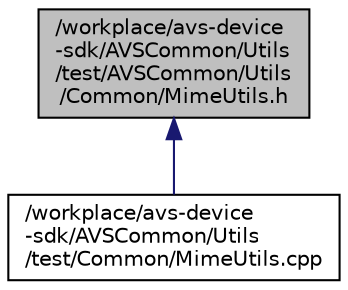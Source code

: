digraph "/workplace/avs-device-sdk/AVSCommon/Utils/test/AVSCommon/Utils/Common/MimeUtils.h"
{
  edge [fontname="Helvetica",fontsize="10",labelfontname="Helvetica",labelfontsize="10"];
  node [fontname="Helvetica",fontsize="10",shape=record];
  Node39 [label="/workplace/avs-device\l-sdk/AVSCommon/Utils\l/test/AVSCommon/Utils\l/Common/MimeUtils.h",height=0.2,width=0.4,color="black", fillcolor="grey75", style="filled", fontcolor="black"];
  Node39 -> Node40 [dir="back",color="midnightblue",fontsize="10",style="solid",fontname="Helvetica"];
  Node40 [label="/workplace/avs-device\l-sdk/AVSCommon/Utils\l/test/Common/MimeUtils.cpp",height=0.2,width=0.4,color="black", fillcolor="white", style="filled",URL="$_mime_utils_8cpp.html"];
}
